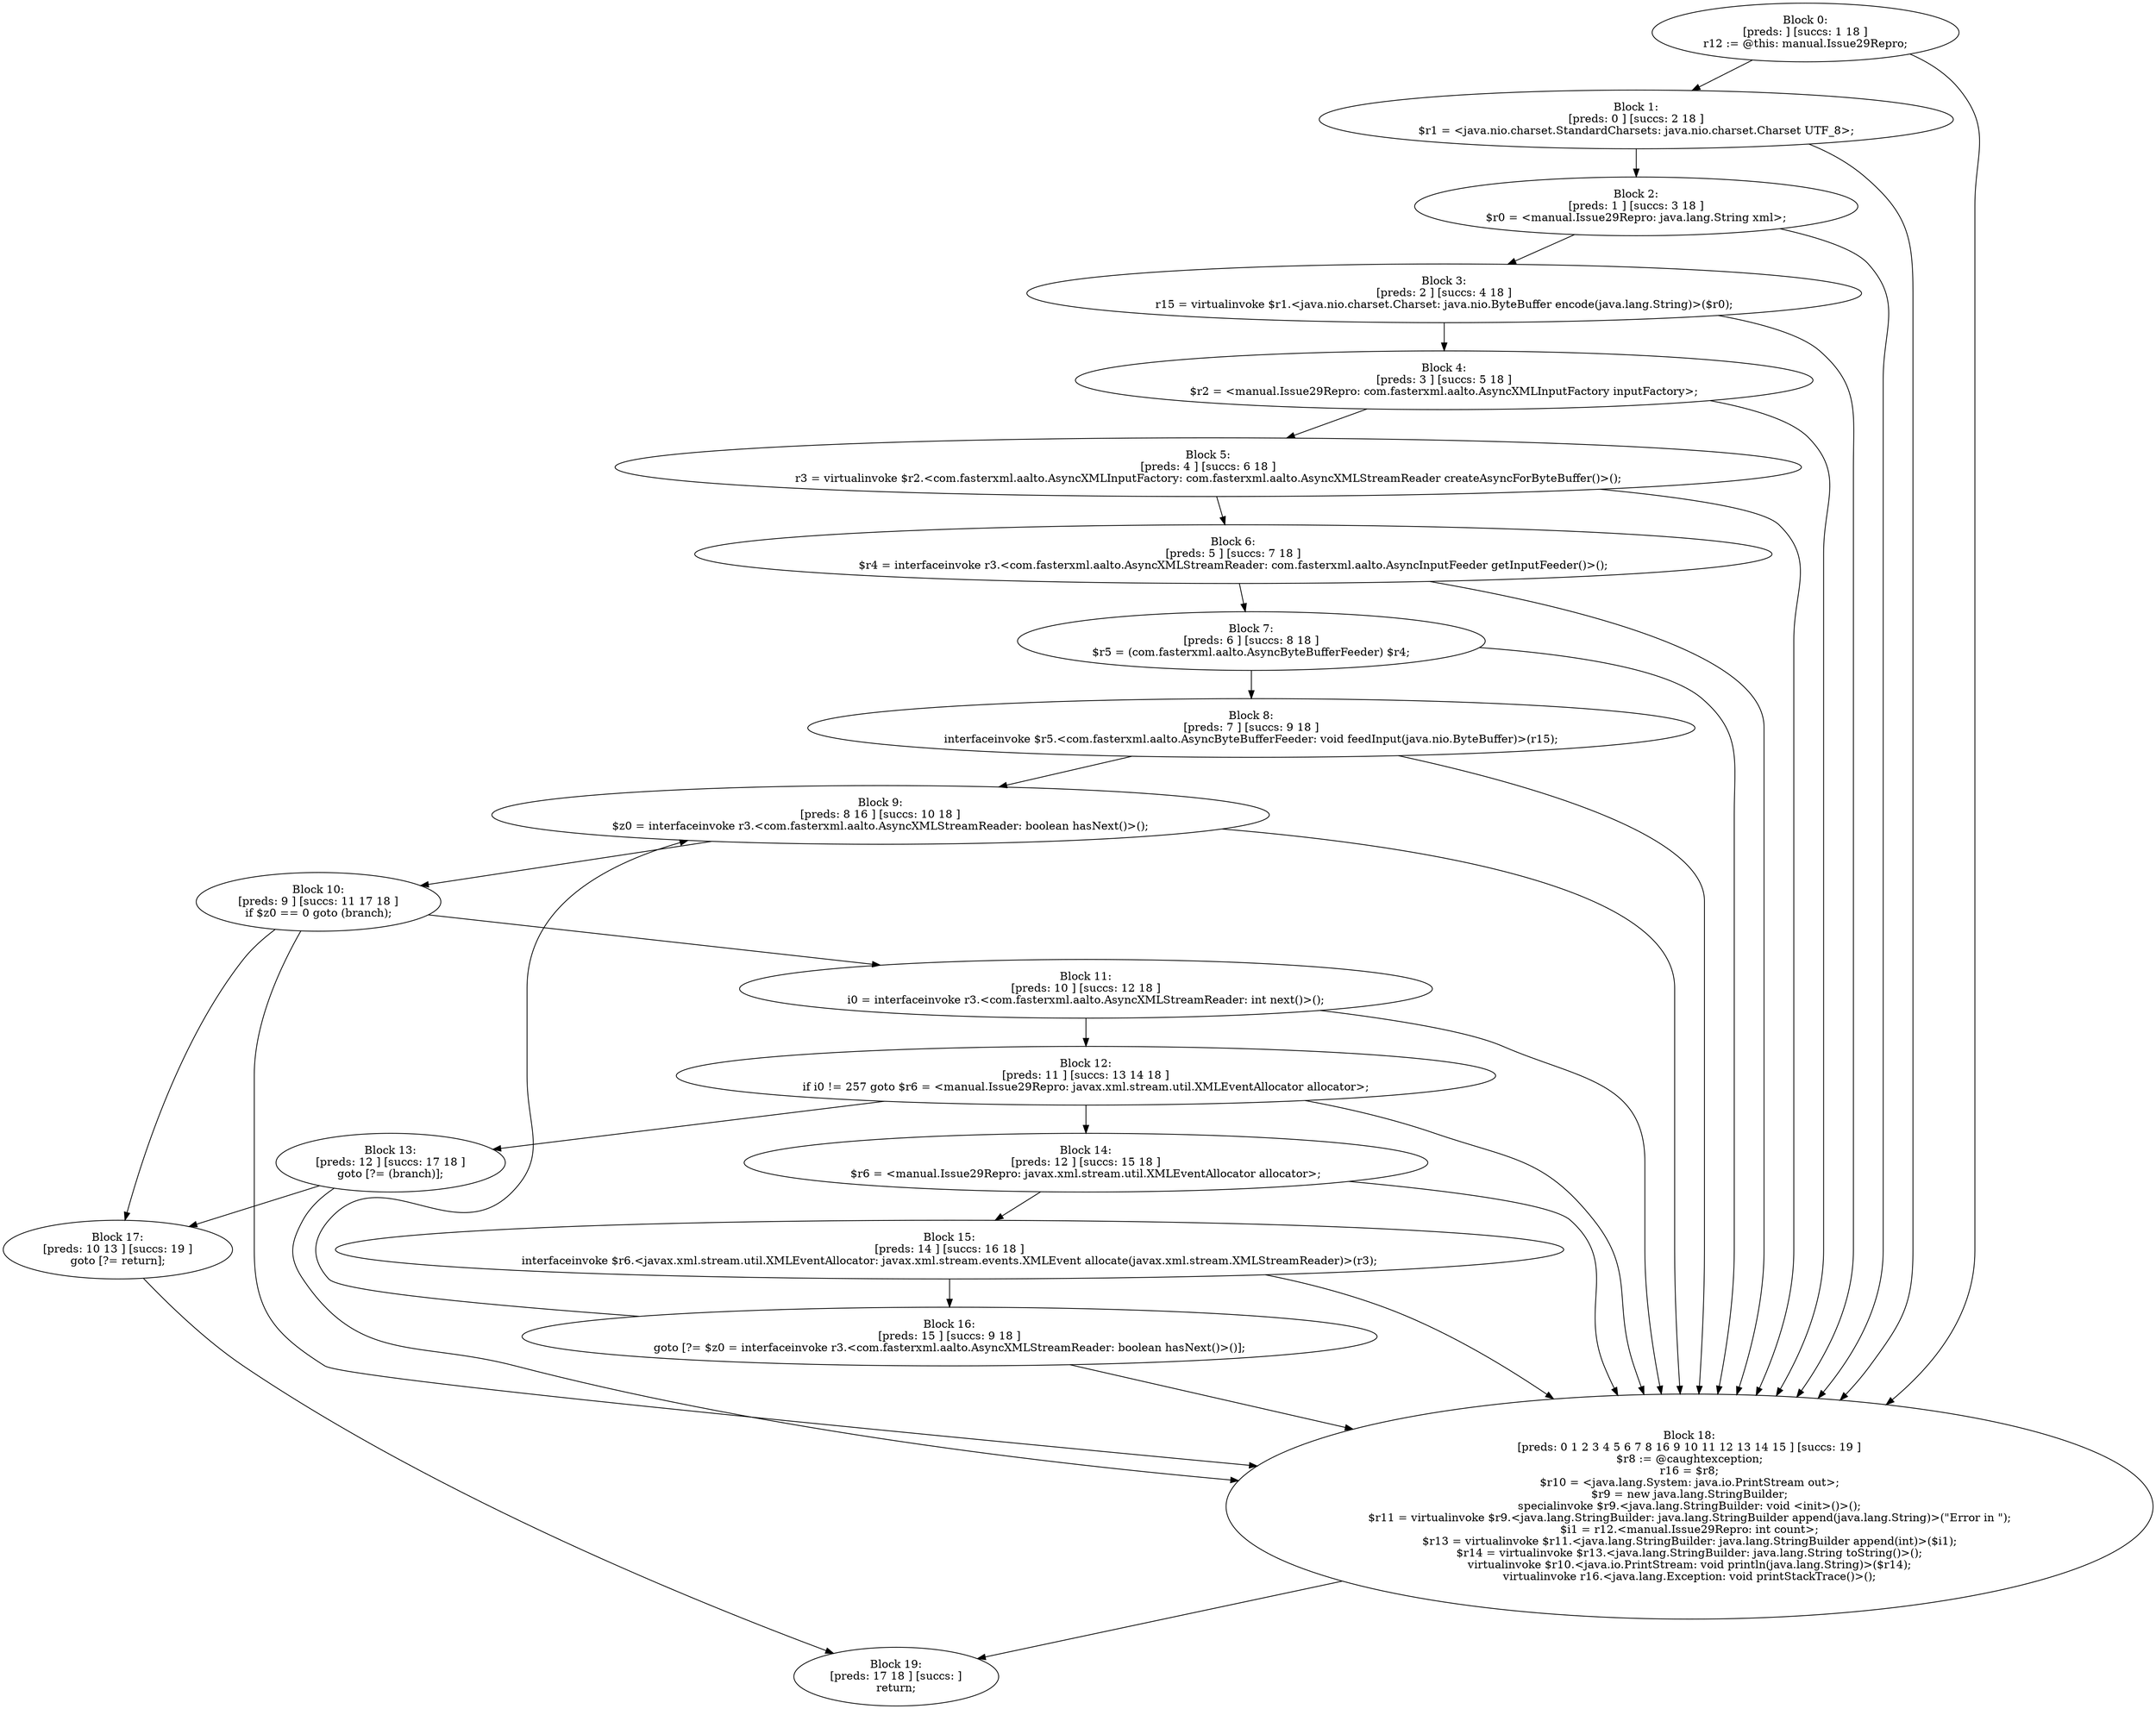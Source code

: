 digraph "unitGraph" {
    "Block 0:
[preds: ] [succs: 1 18 ]
r12 := @this: manual.Issue29Repro;
"
    "Block 1:
[preds: 0 ] [succs: 2 18 ]
$r1 = <java.nio.charset.StandardCharsets: java.nio.charset.Charset UTF_8>;
"
    "Block 2:
[preds: 1 ] [succs: 3 18 ]
$r0 = <manual.Issue29Repro: java.lang.String xml>;
"
    "Block 3:
[preds: 2 ] [succs: 4 18 ]
r15 = virtualinvoke $r1.<java.nio.charset.Charset: java.nio.ByteBuffer encode(java.lang.String)>($r0);
"
    "Block 4:
[preds: 3 ] [succs: 5 18 ]
$r2 = <manual.Issue29Repro: com.fasterxml.aalto.AsyncXMLInputFactory inputFactory>;
"
    "Block 5:
[preds: 4 ] [succs: 6 18 ]
r3 = virtualinvoke $r2.<com.fasterxml.aalto.AsyncXMLInputFactory: com.fasterxml.aalto.AsyncXMLStreamReader createAsyncForByteBuffer()>();
"
    "Block 6:
[preds: 5 ] [succs: 7 18 ]
$r4 = interfaceinvoke r3.<com.fasterxml.aalto.AsyncXMLStreamReader: com.fasterxml.aalto.AsyncInputFeeder getInputFeeder()>();
"
    "Block 7:
[preds: 6 ] [succs: 8 18 ]
$r5 = (com.fasterxml.aalto.AsyncByteBufferFeeder) $r4;
"
    "Block 8:
[preds: 7 ] [succs: 9 18 ]
interfaceinvoke $r5.<com.fasterxml.aalto.AsyncByteBufferFeeder: void feedInput(java.nio.ByteBuffer)>(r15);
"
    "Block 9:
[preds: 8 16 ] [succs: 10 18 ]
$z0 = interfaceinvoke r3.<com.fasterxml.aalto.AsyncXMLStreamReader: boolean hasNext()>();
"
    "Block 10:
[preds: 9 ] [succs: 11 17 18 ]
if $z0 == 0 goto (branch);
"
    "Block 11:
[preds: 10 ] [succs: 12 18 ]
i0 = interfaceinvoke r3.<com.fasterxml.aalto.AsyncXMLStreamReader: int next()>();
"
    "Block 12:
[preds: 11 ] [succs: 13 14 18 ]
if i0 != 257 goto $r6 = <manual.Issue29Repro: javax.xml.stream.util.XMLEventAllocator allocator>;
"
    "Block 13:
[preds: 12 ] [succs: 17 18 ]
goto [?= (branch)];
"
    "Block 14:
[preds: 12 ] [succs: 15 18 ]
$r6 = <manual.Issue29Repro: javax.xml.stream.util.XMLEventAllocator allocator>;
"
    "Block 15:
[preds: 14 ] [succs: 16 18 ]
interfaceinvoke $r6.<javax.xml.stream.util.XMLEventAllocator: javax.xml.stream.events.XMLEvent allocate(javax.xml.stream.XMLStreamReader)>(r3);
"
    "Block 16:
[preds: 15 ] [succs: 9 18 ]
goto [?= $z0 = interfaceinvoke r3.<com.fasterxml.aalto.AsyncXMLStreamReader: boolean hasNext()>()];
"
    "Block 17:
[preds: 10 13 ] [succs: 19 ]
goto [?= return];
"
    "Block 18:
[preds: 0 1 2 3 4 5 6 7 8 16 9 10 11 12 13 14 15 ] [succs: 19 ]
$r8 := @caughtexception;
r16 = $r8;
$r10 = <java.lang.System: java.io.PrintStream out>;
$r9 = new java.lang.StringBuilder;
specialinvoke $r9.<java.lang.StringBuilder: void <init>()>();
$r11 = virtualinvoke $r9.<java.lang.StringBuilder: java.lang.StringBuilder append(java.lang.String)>(\"Error in \");
$i1 = r12.<manual.Issue29Repro: int count>;
$r13 = virtualinvoke $r11.<java.lang.StringBuilder: java.lang.StringBuilder append(int)>($i1);
$r14 = virtualinvoke $r13.<java.lang.StringBuilder: java.lang.String toString()>();
virtualinvoke $r10.<java.io.PrintStream: void println(java.lang.String)>($r14);
virtualinvoke r16.<java.lang.Exception: void printStackTrace()>();
"
    "Block 19:
[preds: 17 18 ] [succs: ]
return;
"
    "Block 0:
[preds: ] [succs: 1 18 ]
r12 := @this: manual.Issue29Repro;
"->"Block 1:
[preds: 0 ] [succs: 2 18 ]
$r1 = <java.nio.charset.StandardCharsets: java.nio.charset.Charset UTF_8>;
";
    "Block 0:
[preds: ] [succs: 1 18 ]
r12 := @this: manual.Issue29Repro;
"->"Block 18:
[preds: 0 1 2 3 4 5 6 7 8 16 9 10 11 12 13 14 15 ] [succs: 19 ]
$r8 := @caughtexception;
r16 = $r8;
$r10 = <java.lang.System: java.io.PrintStream out>;
$r9 = new java.lang.StringBuilder;
specialinvoke $r9.<java.lang.StringBuilder: void <init>()>();
$r11 = virtualinvoke $r9.<java.lang.StringBuilder: java.lang.StringBuilder append(java.lang.String)>(\"Error in \");
$i1 = r12.<manual.Issue29Repro: int count>;
$r13 = virtualinvoke $r11.<java.lang.StringBuilder: java.lang.StringBuilder append(int)>($i1);
$r14 = virtualinvoke $r13.<java.lang.StringBuilder: java.lang.String toString()>();
virtualinvoke $r10.<java.io.PrintStream: void println(java.lang.String)>($r14);
virtualinvoke r16.<java.lang.Exception: void printStackTrace()>();
";
    "Block 1:
[preds: 0 ] [succs: 2 18 ]
$r1 = <java.nio.charset.StandardCharsets: java.nio.charset.Charset UTF_8>;
"->"Block 2:
[preds: 1 ] [succs: 3 18 ]
$r0 = <manual.Issue29Repro: java.lang.String xml>;
";
    "Block 1:
[preds: 0 ] [succs: 2 18 ]
$r1 = <java.nio.charset.StandardCharsets: java.nio.charset.Charset UTF_8>;
"->"Block 18:
[preds: 0 1 2 3 4 5 6 7 8 16 9 10 11 12 13 14 15 ] [succs: 19 ]
$r8 := @caughtexception;
r16 = $r8;
$r10 = <java.lang.System: java.io.PrintStream out>;
$r9 = new java.lang.StringBuilder;
specialinvoke $r9.<java.lang.StringBuilder: void <init>()>();
$r11 = virtualinvoke $r9.<java.lang.StringBuilder: java.lang.StringBuilder append(java.lang.String)>(\"Error in \");
$i1 = r12.<manual.Issue29Repro: int count>;
$r13 = virtualinvoke $r11.<java.lang.StringBuilder: java.lang.StringBuilder append(int)>($i1);
$r14 = virtualinvoke $r13.<java.lang.StringBuilder: java.lang.String toString()>();
virtualinvoke $r10.<java.io.PrintStream: void println(java.lang.String)>($r14);
virtualinvoke r16.<java.lang.Exception: void printStackTrace()>();
";
    "Block 2:
[preds: 1 ] [succs: 3 18 ]
$r0 = <manual.Issue29Repro: java.lang.String xml>;
"->"Block 3:
[preds: 2 ] [succs: 4 18 ]
r15 = virtualinvoke $r1.<java.nio.charset.Charset: java.nio.ByteBuffer encode(java.lang.String)>($r0);
";
    "Block 2:
[preds: 1 ] [succs: 3 18 ]
$r0 = <manual.Issue29Repro: java.lang.String xml>;
"->"Block 18:
[preds: 0 1 2 3 4 5 6 7 8 16 9 10 11 12 13 14 15 ] [succs: 19 ]
$r8 := @caughtexception;
r16 = $r8;
$r10 = <java.lang.System: java.io.PrintStream out>;
$r9 = new java.lang.StringBuilder;
specialinvoke $r9.<java.lang.StringBuilder: void <init>()>();
$r11 = virtualinvoke $r9.<java.lang.StringBuilder: java.lang.StringBuilder append(java.lang.String)>(\"Error in \");
$i1 = r12.<manual.Issue29Repro: int count>;
$r13 = virtualinvoke $r11.<java.lang.StringBuilder: java.lang.StringBuilder append(int)>($i1);
$r14 = virtualinvoke $r13.<java.lang.StringBuilder: java.lang.String toString()>();
virtualinvoke $r10.<java.io.PrintStream: void println(java.lang.String)>($r14);
virtualinvoke r16.<java.lang.Exception: void printStackTrace()>();
";
    "Block 3:
[preds: 2 ] [succs: 4 18 ]
r15 = virtualinvoke $r1.<java.nio.charset.Charset: java.nio.ByteBuffer encode(java.lang.String)>($r0);
"->"Block 4:
[preds: 3 ] [succs: 5 18 ]
$r2 = <manual.Issue29Repro: com.fasterxml.aalto.AsyncXMLInputFactory inputFactory>;
";
    "Block 3:
[preds: 2 ] [succs: 4 18 ]
r15 = virtualinvoke $r1.<java.nio.charset.Charset: java.nio.ByteBuffer encode(java.lang.String)>($r0);
"->"Block 18:
[preds: 0 1 2 3 4 5 6 7 8 16 9 10 11 12 13 14 15 ] [succs: 19 ]
$r8 := @caughtexception;
r16 = $r8;
$r10 = <java.lang.System: java.io.PrintStream out>;
$r9 = new java.lang.StringBuilder;
specialinvoke $r9.<java.lang.StringBuilder: void <init>()>();
$r11 = virtualinvoke $r9.<java.lang.StringBuilder: java.lang.StringBuilder append(java.lang.String)>(\"Error in \");
$i1 = r12.<manual.Issue29Repro: int count>;
$r13 = virtualinvoke $r11.<java.lang.StringBuilder: java.lang.StringBuilder append(int)>($i1);
$r14 = virtualinvoke $r13.<java.lang.StringBuilder: java.lang.String toString()>();
virtualinvoke $r10.<java.io.PrintStream: void println(java.lang.String)>($r14);
virtualinvoke r16.<java.lang.Exception: void printStackTrace()>();
";
    "Block 4:
[preds: 3 ] [succs: 5 18 ]
$r2 = <manual.Issue29Repro: com.fasterxml.aalto.AsyncXMLInputFactory inputFactory>;
"->"Block 5:
[preds: 4 ] [succs: 6 18 ]
r3 = virtualinvoke $r2.<com.fasterxml.aalto.AsyncXMLInputFactory: com.fasterxml.aalto.AsyncXMLStreamReader createAsyncForByteBuffer()>();
";
    "Block 4:
[preds: 3 ] [succs: 5 18 ]
$r2 = <manual.Issue29Repro: com.fasterxml.aalto.AsyncXMLInputFactory inputFactory>;
"->"Block 18:
[preds: 0 1 2 3 4 5 6 7 8 16 9 10 11 12 13 14 15 ] [succs: 19 ]
$r8 := @caughtexception;
r16 = $r8;
$r10 = <java.lang.System: java.io.PrintStream out>;
$r9 = new java.lang.StringBuilder;
specialinvoke $r9.<java.lang.StringBuilder: void <init>()>();
$r11 = virtualinvoke $r9.<java.lang.StringBuilder: java.lang.StringBuilder append(java.lang.String)>(\"Error in \");
$i1 = r12.<manual.Issue29Repro: int count>;
$r13 = virtualinvoke $r11.<java.lang.StringBuilder: java.lang.StringBuilder append(int)>($i1);
$r14 = virtualinvoke $r13.<java.lang.StringBuilder: java.lang.String toString()>();
virtualinvoke $r10.<java.io.PrintStream: void println(java.lang.String)>($r14);
virtualinvoke r16.<java.lang.Exception: void printStackTrace()>();
";
    "Block 5:
[preds: 4 ] [succs: 6 18 ]
r3 = virtualinvoke $r2.<com.fasterxml.aalto.AsyncXMLInputFactory: com.fasterxml.aalto.AsyncXMLStreamReader createAsyncForByteBuffer()>();
"->"Block 6:
[preds: 5 ] [succs: 7 18 ]
$r4 = interfaceinvoke r3.<com.fasterxml.aalto.AsyncXMLStreamReader: com.fasterxml.aalto.AsyncInputFeeder getInputFeeder()>();
";
    "Block 5:
[preds: 4 ] [succs: 6 18 ]
r3 = virtualinvoke $r2.<com.fasterxml.aalto.AsyncXMLInputFactory: com.fasterxml.aalto.AsyncXMLStreamReader createAsyncForByteBuffer()>();
"->"Block 18:
[preds: 0 1 2 3 4 5 6 7 8 16 9 10 11 12 13 14 15 ] [succs: 19 ]
$r8 := @caughtexception;
r16 = $r8;
$r10 = <java.lang.System: java.io.PrintStream out>;
$r9 = new java.lang.StringBuilder;
specialinvoke $r9.<java.lang.StringBuilder: void <init>()>();
$r11 = virtualinvoke $r9.<java.lang.StringBuilder: java.lang.StringBuilder append(java.lang.String)>(\"Error in \");
$i1 = r12.<manual.Issue29Repro: int count>;
$r13 = virtualinvoke $r11.<java.lang.StringBuilder: java.lang.StringBuilder append(int)>($i1);
$r14 = virtualinvoke $r13.<java.lang.StringBuilder: java.lang.String toString()>();
virtualinvoke $r10.<java.io.PrintStream: void println(java.lang.String)>($r14);
virtualinvoke r16.<java.lang.Exception: void printStackTrace()>();
";
    "Block 6:
[preds: 5 ] [succs: 7 18 ]
$r4 = interfaceinvoke r3.<com.fasterxml.aalto.AsyncXMLStreamReader: com.fasterxml.aalto.AsyncInputFeeder getInputFeeder()>();
"->"Block 7:
[preds: 6 ] [succs: 8 18 ]
$r5 = (com.fasterxml.aalto.AsyncByteBufferFeeder) $r4;
";
    "Block 6:
[preds: 5 ] [succs: 7 18 ]
$r4 = interfaceinvoke r3.<com.fasterxml.aalto.AsyncXMLStreamReader: com.fasterxml.aalto.AsyncInputFeeder getInputFeeder()>();
"->"Block 18:
[preds: 0 1 2 3 4 5 6 7 8 16 9 10 11 12 13 14 15 ] [succs: 19 ]
$r8 := @caughtexception;
r16 = $r8;
$r10 = <java.lang.System: java.io.PrintStream out>;
$r9 = new java.lang.StringBuilder;
specialinvoke $r9.<java.lang.StringBuilder: void <init>()>();
$r11 = virtualinvoke $r9.<java.lang.StringBuilder: java.lang.StringBuilder append(java.lang.String)>(\"Error in \");
$i1 = r12.<manual.Issue29Repro: int count>;
$r13 = virtualinvoke $r11.<java.lang.StringBuilder: java.lang.StringBuilder append(int)>($i1);
$r14 = virtualinvoke $r13.<java.lang.StringBuilder: java.lang.String toString()>();
virtualinvoke $r10.<java.io.PrintStream: void println(java.lang.String)>($r14);
virtualinvoke r16.<java.lang.Exception: void printStackTrace()>();
";
    "Block 7:
[preds: 6 ] [succs: 8 18 ]
$r5 = (com.fasterxml.aalto.AsyncByteBufferFeeder) $r4;
"->"Block 8:
[preds: 7 ] [succs: 9 18 ]
interfaceinvoke $r5.<com.fasterxml.aalto.AsyncByteBufferFeeder: void feedInput(java.nio.ByteBuffer)>(r15);
";
    "Block 7:
[preds: 6 ] [succs: 8 18 ]
$r5 = (com.fasterxml.aalto.AsyncByteBufferFeeder) $r4;
"->"Block 18:
[preds: 0 1 2 3 4 5 6 7 8 16 9 10 11 12 13 14 15 ] [succs: 19 ]
$r8 := @caughtexception;
r16 = $r8;
$r10 = <java.lang.System: java.io.PrintStream out>;
$r9 = new java.lang.StringBuilder;
specialinvoke $r9.<java.lang.StringBuilder: void <init>()>();
$r11 = virtualinvoke $r9.<java.lang.StringBuilder: java.lang.StringBuilder append(java.lang.String)>(\"Error in \");
$i1 = r12.<manual.Issue29Repro: int count>;
$r13 = virtualinvoke $r11.<java.lang.StringBuilder: java.lang.StringBuilder append(int)>($i1);
$r14 = virtualinvoke $r13.<java.lang.StringBuilder: java.lang.String toString()>();
virtualinvoke $r10.<java.io.PrintStream: void println(java.lang.String)>($r14);
virtualinvoke r16.<java.lang.Exception: void printStackTrace()>();
";
    "Block 8:
[preds: 7 ] [succs: 9 18 ]
interfaceinvoke $r5.<com.fasterxml.aalto.AsyncByteBufferFeeder: void feedInput(java.nio.ByteBuffer)>(r15);
"->"Block 9:
[preds: 8 16 ] [succs: 10 18 ]
$z0 = interfaceinvoke r3.<com.fasterxml.aalto.AsyncXMLStreamReader: boolean hasNext()>();
";
    "Block 8:
[preds: 7 ] [succs: 9 18 ]
interfaceinvoke $r5.<com.fasterxml.aalto.AsyncByteBufferFeeder: void feedInput(java.nio.ByteBuffer)>(r15);
"->"Block 18:
[preds: 0 1 2 3 4 5 6 7 8 16 9 10 11 12 13 14 15 ] [succs: 19 ]
$r8 := @caughtexception;
r16 = $r8;
$r10 = <java.lang.System: java.io.PrintStream out>;
$r9 = new java.lang.StringBuilder;
specialinvoke $r9.<java.lang.StringBuilder: void <init>()>();
$r11 = virtualinvoke $r9.<java.lang.StringBuilder: java.lang.StringBuilder append(java.lang.String)>(\"Error in \");
$i1 = r12.<manual.Issue29Repro: int count>;
$r13 = virtualinvoke $r11.<java.lang.StringBuilder: java.lang.StringBuilder append(int)>($i1);
$r14 = virtualinvoke $r13.<java.lang.StringBuilder: java.lang.String toString()>();
virtualinvoke $r10.<java.io.PrintStream: void println(java.lang.String)>($r14);
virtualinvoke r16.<java.lang.Exception: void printStackTrace()>();
";
    "Block 9:
[preds: 8 16 ] [succs: 10 18 ]
$z0 = interfaceinvoke r3.<com.fasterxml.aalto.AsyncXMLStreamReader: boolean hasNext()>();
"->"Block 10:
[preds: 9 ] [succs: 11 17 18 ]
if $z0 == 0 goto (branch);
";
    "Block 9:
[preds: 8 16 ] [succs: 10 18 ]
$z0 = interfaceinvoke r3.<com.fasterxml.aalto.AsyncXMLStreamReader: boolean hasNext()>();
"->"Block 18:
[preds: 0 1 2 3 4 5 6 7 8 16 9 10 11 12 13 14 15 ] [succs: 19 ]
$r8 := @caughtexception;
r16 = $r8;
$r10 = <java.lang.System: java.io.PrintStream out>;
$r9 = new java.lang.StringBuilder;
specialinvoke $r9.<java.lang.StringBuilder: void <init>()>();
$r11 = virtualinvoke $r9.<java.lang.StringBuilder: java.lang.StringBuilder append(java.lang.String)>(\"Error in \");
$i1 = r12.<manual.Issue29Repro: int count>;
$r13 = virtualinvoke $r11.<java.lang.StringBuilder: java.lang.StringBuilder append(int)>($i1);
$r14 = virtualinvoke $r13.<java.lang.StringBuilder: java.lang.String toString()>();
virtualinvoke $r10.<java.io.PrintStream: void println(java.lang.String)>($r14);
virtualinvoke r16.<java.lang.Exception: void printStackTrace()>();
";
    "Block 10:
[preds: 9 ] [succs: 11 17 18 ]
if $z0 == 0 goto (branch);
"->"Block 11:
[preds: 10 ] [succs: 12 18 ]
i0 = interfaceinvoke r3.<com.fasterxml.aalto.AsyncXMLStreamReader: int next()>();
";
    "Block 10:
[preds: 9 ] [succs: 11 17 18 ]
if $z0 == 0 goto (branch);
"->"Block 17:
[preds: 10 13 ] [succs: 19 ]
goto [?= return];
";
    "Block 10:
[preds: 9 ] [succs: 11 17 18 ]
if $z0 == 0 goto (branch);
"->"Block 18:
[preds: 0 1 2 3 4 5 6 7 8 16 9 10 11 12 13 14 15 ] [succs: 19 ]
$r8 := @caughtexception;
r16 = $r8;
$r10 = <java.lang.System: java.io.PrintStream out>;
$r9 = new java.lang.StringBuilder;
specialinvoke $r9.<java.lang.StringBuilder: void <init>()>();
$r11 = virtualinvoke $r9.<java.lang.StringBuilder: java.lang.StringBuilder append(java.lang.String)>(\"Error in \");
$i1 = r12.<manual.Issue29Repro: int count>;
$r13 = virtualinvoke $r11.<java.lang.StringBuilder: java.lang.StringBuilder append(int)>($i1);
$r14 = virtualinvoke $r13.<java.lang.StringBuilder: java.lang.String toString()>();
virtualinvoke $r10.<java.io.PrintStream: void println(java.lang.String)>($r14);
virtualinvoke r16.<java.lang.Exception: void printStackTrace()>();
";
    "Block 11:
[preds: 10 ] [succs: 12 18 ]
i0 = interfaceinvoke r3.<com.fasterxml.aalto.AsyncXMLStreamReader: int next()>();
"->"Block 12:
[preds: 11 ] [succs: 13 14 18 ]
if i0 != 257 goto $r6 = <manual.Issue29Repro: javax.xml.stream.util.XMLEventAllocator allocator>;
";
    "Block 11:
[preds: 10 ] [succs: 12 18 ]
i0 = interfaceinvoke r3.<com.fasterxml.aalto.AsyncXMLStreamReader: int next()>();
"->"Block 18:
[preds: 0 1 2 3 4 5 6 7 8 16 9 10 11 12 13 14 15 ] [succs: 19 ]
$r8 := @caughtexception;
r16 = $r8;
$r10 = <java.lang.System: java.io.PrintStream out>;
$r9 = new java.lang.StringBuilder;
specialinvoke $r9.<java.lang.StringBuilder: void <init>()>();
$r11 = virtualinvoke $r9.<java.lang.StringBuilder: java.lang.StringBuilder append(java.lang.String)>(\"Error in \");
$i1 = r12.<manual.Issue29Repro: int count>;
$r13 = virtualinvoke $r11.<java.lang.StringBuilder: java.lang.StringBuilder append(int)>($i1);
$r14 = virtualinvoke $r13.<java.lang.StringBuilder: java.lang.String toString()>();
virtualinvoke $r10.<java.io.PrintStream: void println(java.lang.String)>($r14);
virtualinvoke r16.<java.lang.Exception: void printStackTrace()>();
";
    "Block 12:
[preds: 11 ] [succs: 13 14 18 ]
if i0 != 257 goto $r6 = <manual.Issue29Repro: javax.xml.stream.util.XMLEventAllocator allocator>;
"->"Block 13:
[preds: 12 ] [succs: 17 18 ]
goto [?= (branch)];
";
    "Block 12:
[preds: 11 ] [succs: 13 14 18 ]
if i0 != 257 goto $r6 = <manual.Issue29Repro: javax.xml.stream.util.XMLEventAllocator allocator>;
"->"Block 14:
[preds: 12 ] [succs: 15 18 ]
$r6 = <manual.Issue29Repro: javax.xml.stream.util.XMLEventAllocator allocator>;
";
    "Block 12:
[preds: 11 ] [succs: 13 14 18 ]
if i0 != 257 goto $r6 = <manual.Issue29Repro: javax.xml.stream.util.XMLEventAllocator allocator>;
"->"Block 18:
[preds: 0 1 2 3 4 5 6 7 8 16 9 10 11 12 13 14 15 ] [succs: 19 ]
$r8 := @caughtexception;
r16 = $r8;
$r10 = <java.lang.System: java.io.PrintStream out>;
$r9 = new java.lang.StringBuilder;
specialinvoke $r9.<java.lang.StringBuilder: void <init>()>();
$r11 = virtualinvoke $r9.<java.lang.StringBuilder: java.lang.StringBuilder append(java.lang.String)>(\"Error in \");
$i1 = r12.<manual.Issue29Repro: int count>;
$r13 = virtualinvoke $r11.<java.lang.StringBuilder: java.lang.StringBuilder append(int)>($i1);
$r14 = virtualinvoke $r13.<java.lang.StringBuilder: java.lang.String toString()>();
virtualinvoke $r10.<java.io.PrintStream: void println(java.lang.String)>($r14);
virtualinvoke r16.<java.lang.Exception: void printStackTrace()>();
";
    "Block 13:
[preds: 12 ] [succs: 17 18 ]
goto [?= (branch)];
"->"Block 17:
[preds: 10 13 ] [succs: 19 ]
goto [?= return];
";
    "Block 13:
[preds: 12 ] [succs: 17 18 ]
goto [?= (branch)];
"->"Block 18:
[preds: 0 1 2 3 4 5 6 7 8 16 9 10 11 12 13 14 15 ] [succs: 19 ]
$r8 := @caughtexception;
r16 = $r8;
$r10 = <java.lang.System: java.io.PrintStream out>;
$r9 = new java.lang.StringBuilder;
specialinvoke $r9.<java.lang.StringBuilder: void <init>()>();
$r11 = virtualinvoke $r9.<java.lang.StringBuilder: java.lang.StringBuilder append(java.lang.String)>(\"Error in \");
$i1 = r12.<manual.Issue29Repro: int count>;
$r13 = virtualinvoke $r11.<java.lang.StringBuilder: java.lang.StringBuilder append(int)>($i1);
$r14 = virtualinvoke $r13.<java.lang.StringBuilder: java.lang.String toString()>();
virtualinvoke $r10.<java.io.PrintStream: void println(java.lang.String)>($r14);
virtualinvoke r16.<java.lang.Exception: void printStackTrace()>();
";
    "Block 14:
[preds: 12 ] [succs: 15 18 ]
$r6 = <manual.Issue29Repro: javax.xml.stream.util.XMLEventAllocator allocator>;
"->"Block 15:
[preds: 14 ] [succs: 16 18 ]
interfaceinvoke $r6.<javax.xml.stream.util.XMLEventAllocator: javax.xml.stream.events.XMLEvent allocate(javax.xml.stream.XMLStreamReader)>(r3);
";
    "Block 14:
[preds: 12 ] [succs: 15 18 ]
$r6 = <manual.Issue29Repro: javax.xml.stream.util.XMLEventAllocator allocator>;
"->"Block 18:
[preds: 0 1 2 3 4 5 6 7 8 16 9 10 11 12 13 14 15 ] [succs: 19 ]
$r8 := @caughtexception;
r16 = $r8;
$r10 = <java.lang.System: java.io.PrintStream out>;
$r9 = new java.lang.StringBuilder;
specialinvoke $r9.<java.lang.StringBuilder: void <init>()>();
$r11 = virtualinvoke $r9.<java.lang.StringBuilder: java.lang.StringBuilder append(java.lang.String)>(\"Error in \");
$i1 = r12.<manual.Issue29Repro: int count>;
$r13 = virtualinvoke $r11.<java.lang.StringBuilder: java.lang.StringBuilder append(int)>($i1);
$r14 = virtualinvoke $r13.<java.lang.StringBuilder: java.lang.String toString()>();
virtualinvoke $r10.<java.io.PrintStream: void println(java.lang.String)>($r14);
virtualinvoke r16.<java.lang.Exception: void printStackTrace()>();
";
    "Block 15:
[preds: 14 ] [succs: 16 18 ]
interfaceinvoke $r6.<javax.xml.stream.util.XMLEventAllocator: javax.xml.stream.events.XMLEvent allocate(javax.xml.stream.XMLStreamReader)>(r3);
"->"Block 16:
[preds: 15 ] [succs: 9 18 ]
goto [?= $z0 = interfaceinvoke r3.<com.fasterxml.aalto.AsyncXMLStreamReader: boolean hasNext()>()];
";
    "Block 15:
[preds: 14 ] [succs: 16 18 ]
interfaceinvoke $r6.<javax.xml.stream.util.XMLEventAllocator: javax.xml.stream.events.XMLEvent allocate(javax.xml.stream.XMLStreamReader)>(r3);
"->"Block 18:
[preds: 0 1 2 3 4 5 6 7 8 16 9 10 11 12 13 14 15 ] [succs: 19 ]
$r8 := @caughtexception;
r16 = $r8;
$r10 = <java.lang.System: java.io.PrintStream out>;
$r9 = new java.lang.StringBuilder;
specialinvoke $r9.<java.lang.StringBuilder: void <init>()>();
$r11 = virtualinvoke $r9.<java.lang.StringBuilder: java.lang.StringBuilder append(java.lang.String)>(\"Error in \");
$i1 = r12.<manual.Issue29Repro: int count>;
$r13 = virtualinvoke $r11.<java.lang.StringBuilder: java.lang.StringBuilder append(int)>($i1);
$r14 = virtualinvoke $r13.<java.lang.StringBuilder: java.lang.String toString()>();
virtualinvoke $r10.<java.io.PrintStream: void println(java.lang.String)>($r14);
virtualinvoke r16.<java.lang.Exception: void printStackTrace()>();
";
    "Block 16:
[preds: 15 ] [succs: 9 18 ]
goto [?= $z0 = interfaceinvoke r3.<com.fasterxml.aalto.AsyncXMLStreamReader: boolean hasNext()>()];
"->"Block 9:
[preds: 8 16 ] [succs: 10 18 ]
$z0 = interfaceinvoke r3.<com.fasterxml.aalto.AsyncXMLStreamReader: boolean hasNext()>();
";
    "Block 16:
[preds: 15 ] [succs: 9 18 ]
goto [?= $z0 = interfaceinvoke r3.<com.fasterxml.aalto.AsyncXMLStreamReader: boolean hasNext()>()];
"->"Block 18:
[preds: 0 1 2 3 4 5 6 7 8 16 9 10 11 12 13 14 15 ] [succs: 19 ]
$r8 := @caughtexception;
r16 = $r8;
$r10 = <java.lang.System: java.io.PrintStream out>;
$r9 = new java.lang.StringBuilder;
specialinvoke $r9.<java.lang.StringBuilder: void <init>()>();
$r11 = virtualinvoke $r9.<java.lang.StringBuilder: java.lang.StringBuilder append(java.lang.String)>(\"Error in \");
$i1 = r12.<manual.Issue29Repro: int count>;
$r13 = virtualinvoke $r11.<java.lang.StringBuilder: java.lang.StringBuilder append(int)>($i1);
$r14 = virtualinvoke $r13.<java.lang.StringBuilder: java.lang.String toString()>();
virtualinvoke $r10.<java.io.PrintStream: void println(java.lang.String)>($r14);
virtualinvoke r16.<java.lang.Exception: void printStackTrace()>();
";
    "Block 17:
[preds: 10 13 ] [succs: 19 ]
goto [?= return];
"->"Block 19:
[preds: 17 18 ] [succs: ]
return;
";
    "Block 18:
[preds: 0 1 2 3 4 5 6 7 8 16 9 10 11 12 13 14 15 ] [succs: 19 ]
$r8 := @caughtexception;
r16 = $r8;
$r10 = <java.lang.System: java.io.PrintStream out>;
$r9 = new java.lang.StringBuilder;
specialinvoke $r9.<java.lang.StringBuilder: void <init>()>();
$r11 = virtualinvoke $r9.<java.lang.StringBuilder: java.lang.StringBuilder append(java.lang.String)>(\"Error in \");
$i1 = r12.<manual.Issue29Repro: int count>;
$r13 = virtualinvoke $r11.<java.lang.StringBuilder: java.lang.StringBuilder append(int)>($i1);
$r14 = virtualinvoke $r13.<java.lang.StringBuilder: java.lang.String toString()>();
virtualinvoke $r10.<java.io.PrintStream: void println(java.lang.String)>($r14);
virtualinvoke r16.<java.lang.Exception: void printStackTrace()>();
"->"Block 19:
[preds: 17 18 ] [succs: ]
return;
";
}
